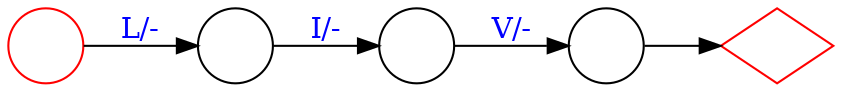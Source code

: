 digraph G {
	rankdir=LR;
    S [label="", shape=circle, color=red];
    E [label="", shape=diamond, color=red];

    D1 [label="", shape=circle];
    D2 [label="", shape=circle];
    D3 [label="", shape=circle];

    S->D1 [label="L/-", fontcolor=blue];
    D1->D2 [label="I/-", fontcolor=blue];
    D2->D3 [label="V/-", fontcolor=blue];
    D3->E;


}
